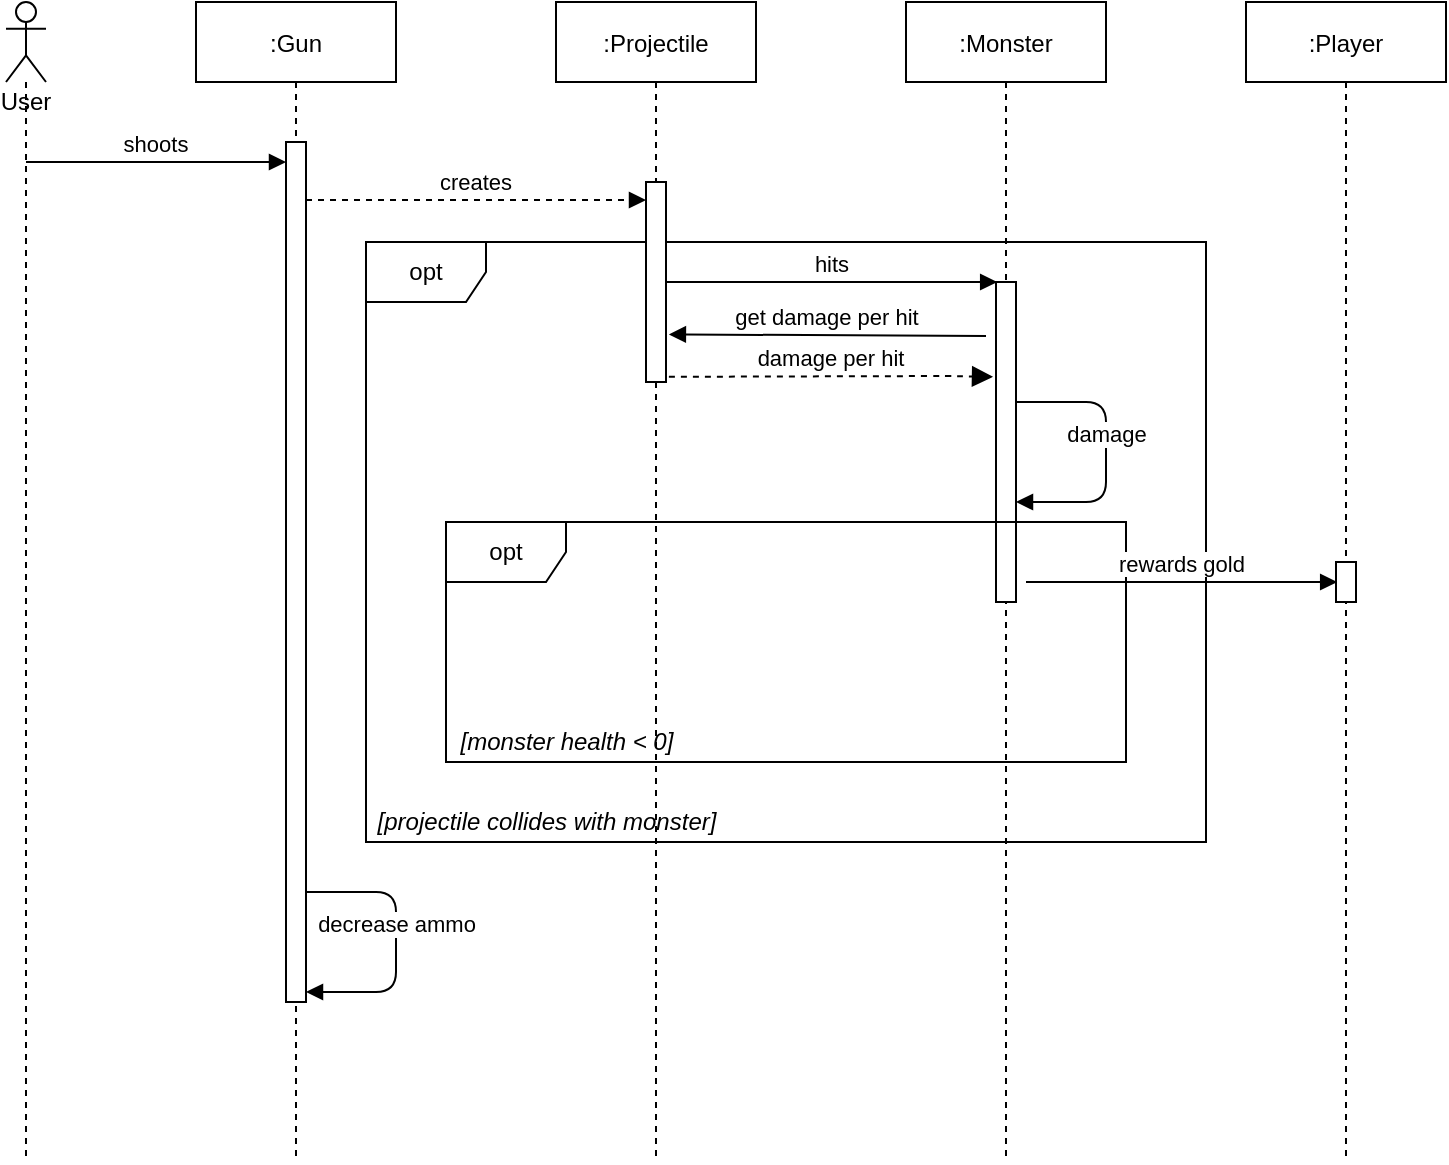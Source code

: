 <mxfile version="14.4.7" type="device"><diagram id="kgpKYQtTHZ0yAKxKKP6v" name="Page-1"><mxGraphModel dx="1422" dy="796" grid="1" gridSize="10" guides="1" tooltips="1" connect="1" arrows="1" fold="1" page="1" pageScale="1" pageWidth="850" pageHeight="1100" math="0" shadow="0"><root><mxCell id="0"/><mxCell id="1" parent="0"/><mxCell id="5e3VUFnyoca0MDC_EdNY-6" value="opt" style="shape=umlFrame;whiteSpace=wrap;html=1;" vertex="1" parent="1"><mxGeometry x="230" y="200" width="420" height="300" as="geometry"/></mxCell><mxCell id="3nuBFxr9cyL0pnOWT2aG-1" value=":Gun" style="shape=umlLifeline;perimeter=lifelinePerimeter;container=1;collapsible=0;recursiveResize=0;rounded=0;shadow=0;strokeWidth=1;" parent="1" vertex="1"><mxGeometry x="145" y="80" width="100" height="580" as="geometry"/></mxCell><mxCell id="3nuBFxr9cyL0pnOWT2aG-2" value="" style="points=[];perimeter=orthogonalPerimeter;rounded=0;shadow=0;strokeWidth=1;" parent="3nuBFxr9cyL0pnOWT2aG-1" vertex="1"><mxGeometry x="45" y="70" width="10" height="430" as="geometry"/></mxCell><mxCell id="3nuBFxr9cyL0pnOWT2aG-5" value=":Projectile" style="shape=umlLifeline;perimeter=lifelinePerimeter;container=1;collapsible=0;recursiveResize=0;rounded=0;shadow=0;strokeWidth=1;" parent="1" vertex="1"><mxGeometry x="325" y="80" width="100" height="580" as="geometry"/></mxCell><mxCell id="3nuBFxr9cyL0pnOWT2aG-6" value="" style="points=[];perimeter=orthogonalPerimeter;rounded=0;shadow=0;strokeWidth=1;" parent="3nuBFxr9cyL0pnOWT2aG-5" vertex="1"><mxGeometry x="45" y="90" width="10" height="100" as="geometry"/></mxCell><mxCell id="3nuBFxr9cyL0pnOWT2aG-8" value="creates" style="verticalAlign=bottom;endArrow=block;entryX=0;entryY=0;shadow=0;strokeWidth=1;dashed=1;endFill=1;" parent="1" edge="1"><mxGeometry relative="1" as="geometry"><mxPoint x="200.0" y="179.0" as="sourcePoint"/><mxPoint x="370.0" y="179.0" as="targetPoint"/></mxGeometry></mxCell><mxCell id="5e3VUFnyoca0MDC_EdNY-3" value="User" style="shape=umlLifeline;participant=umlActor;perimeter=lifelinePerimeter;whiteSpace=wrap;html=1;container=1;collapsible=0;recursiveResize=0;verticalAlign=top;spacingTop=36;outlineConnect=0;" vertex="1" parent="1"><mxGeometry x="50" y="80" width="20" height="580" as="geometry"/></mxCell><mxCell id="5e3VUFnyoca0MDC_EdNY-4" value="shoots" style="verticalAlign=bottom;endArrow=block;entryX=0;entryY=0;shadow=0;strokeWidth=1;" edge="1" parent="1"><mxGeometry relative="1" as="geometry"><mxPoint x="60" y="160" as="sourcePoint"/><mxPoint x="190.0" y="160.0" as="targetPoint"/></mxGeometry></mxCell><mxCell id="5e3VUFnyoca0MDC_EdNY-7" value=":Monster" style="shape=umlLifeline;perimeter=lifelinePerimeter;container=1;collapsible=0;recursiveResize=0;rounded=0;shadow=0;strokeWidth=1;" vertex="1" parent="1"><mxGeometry x="500" y="80" width="100" height="580" as="geometry"/></mxCell><mxCell id="5e3VUFnyoca0MDC_EdNY-8" value="" style="points=[];perimeter=orthogonalPerimeter;rounded=0;shadow=0;strokeWidth=1;" vertex="1" parent="5e3VUFnyoca0MDC_EdNY-7"><mxGeometry x="45" y="140" width="10" height="160" as="geometry"/></mxCell><mxCell id="5e3VUFnyoca0MDC_EdNY-9" value="&lt;i&gt;[projectile collides with monster]&lt;/i&gt;" style="text;html=1;align=center;verticalAlign=middle;resizable=0;points=[];autosize=1;" vertex="1" parent="1"><mxGeometry x="230" y="480" width="180" height="20" as="geometry"/></mxCell><mxCell id="5e3VUFnyoca0MDC_EdNY-10" value="hits" style="verticalAlign=bottom;endArrow=block;shadow=0;strokeWidth=1;entryX=0.059;entryY=0.2;entryDx=0;entryDy=0;entryPerimeter=0;" edge="1" parent="1"><mxGeometry relative="1" as="geometry"><mxPoint x="380" y="220.0" as="sourcePoint"/><mxPoint x="545.59" y="220.0" as="targetPoint"/></mxGeometry></mxCell><mxCell id="5e3VUFnyoca0MDC_EdNY-12" value="get damage per hit" style="verticalAlign=bottom;endArrow=block;shadow=0;strokeWidth=1;entryX=1.145;entryY=0.264;entryDx=0;entryDy=0;entryPerimeter=0;" edge="1" parent="1"><mxGeometry relative="1" as="geometry"><mxPoint x="540.0" y="247.0" as="sourcePoint"/><mxPoint x="381.45" y="246.2" as="targetPoint"/></mxGeometry></mxCell><mxCell id="5e3VUFnyoca0MDC_EdNY-13" value="damage per hit" style="html=1;verticalAlign=bottom;endArrow=block;dashed=1;endSize=8;exitX=1.145;exitY=0.358;exitDx=0;exitDy=0;exitPerimeter=0;entryX=-0.148;entryY=0.358;entryDx=0;entryDy=0;entryPerimeter=0;endFill=1;" edge="1" parent="1"><mxGeometry relative="1" as="geometry"><mxPoint x="381.45" y="267.4" as="sourcePoint"/><mxPoint x="543.52" y="267.4" as="targetPoint"/><Array as="points"><mxPoint x="520" y="267"/></Array></mxGeometry></mxCell><mxCell id="5e3VUFnyoca0MDC_EdNY-14" value="damage" style="html=1;verticalAlign=bottom;endArrow=block;" edge="1" parent="1"><mxGeometry width="80" relative="1" as="geometry"><mxPoint x="555" y="280" as="sourcePoint"/><mxPoint x="555" y="330" as="targetPoint"/><Array as="points"><mxPoint x="600" y="280"/><mxPoint x="600" y="330"/></Array></mxGeometry></mxCell><mxCell id="5e3VUFnyoca0MDC_EdNY-15" value="opt" style="shape=umlFrame;whiteSpace=wrap;html=1;" vertex="1" parent="1"><mxGeometry x="270" y="340" width="340" height="120" as="geometry"/></mxCell><mxCell id="5e3VUFnyoca0MDC_EdNY-16" value="&lt;i&gt;[monster health &amp;lt; 0]&lt;/i&gt;" style="text;html=1;align=center;verticalAlign=middle;resizable=0;points=[];autosize=1;" vertex="1" parent="1"><mxGeometry x="270" y="440" width="120" height="20" as="geometry"/></mxCell><mxCell id="5e3VUFnyoca0MDC_EdNY-17" value="decrease ammo" style="html=1;verticalAlign=bottom;endArrow=block;" edge="1" parent="1"><mxGeometry width="80" relative="1" as="geometry"><mxPoint x="200.0" y="525" as="sourcePoint"/><mxPoint x="200.0" y="575" as="targetPoint"/><Array as="points"><mxPoint x="245" y="525"/><mxPoint x="245" y="575"/></Array></mxGeometry></mxCell><mxCell id="5e3VUFnyoca0MDC_EdNY-18" value=":Player" style="shape=umlLifeline;perimeter=lifelinePerimeter;container=1;collapsible=0;recursiveResize=0;rounded=0;shadow=0;strokeWidth=1;" vertex="1" parent="1"><mxGeometry x="670" y="80" width="100" height="580" as="geometry"/></mxCell><mxCell id="5e3VUFnyoca0MDC_EdNY-19" value="" style="points=[];perimeter=orthogonalPerimeter;rounded=0;shadow=0;strokeWidth=1;" vertex="1" parent="5e3VUFnyoca0MDC_EdNY-18"><mxGeometry x="45" y="280" width="10" height="20" as="geometry"/></mxCell><mxCell id="5e3VUFnyoca0MDC_EdNY-20" value="rewards gold" style="verticalAlign=bottom;endArrow=block;shadow=0;strokeWidth=1;entryX=0.059;entryY=0.2;entryDx=0;entryDy=0;entryPerimeter=0;" edge="1" parent="1"><mxGeometry relative="1" as="geometry"><mxPoint x="560" y="370" as="sourcePoint"/><mxPoint x="715.59" y="370.0" as="targetPoint"/></mxGeometry></mxCell></root></mxGraphModel></diagram></mxfile>
